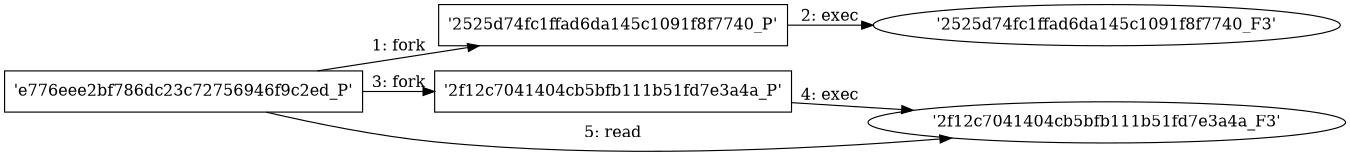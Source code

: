 digraph "D:\Learning\Paper\apt\基于CTI的攻击预警\Dataset\攻击图\ASGfromALLCTI\Vulnerability Spotlight Remote code execution vulnerabilities in Adobe Acrobat Reader.dot" {
rankdir="LR"
size="9"
fixedsize="false"
splines="true"
nodesep=0.3
ranksep=0
fontsize=10
overlap="scalexy"
engine= "neato"
	"'e776eee2bf786dc23c72756946f9c2ed_P'" [node_type=Process shape=box]
	"'2525d74fc1ffad6da145c1091f8f7740_P'" [node_type=Process shape=box]
	"'e776eee2bf786dc23c72756946f9c2ed_P'" -> "'2525d74fc1ffad6da145c1091f8f7740_P'" [label="1: fork"]
	"'2525d74fc1ffad6da145c1091f8f7740_P'" [node_type=Process shape=box]
	"'2525d74fc1ffad6da145c1091f8f7740_F3'" [node_type=File shape=ellipse]
	"'2525d74fc1ffad6da145c1091f8f7740_P'" -> "'2525d74fc1ffad6da145c1091f8f7740_F3'" [label="2: exec"]
	"'e776eee2bf786dc23c72756946f9c2ed_P'" [node_type=Process shape=box]
	"'2f12c7041404cb5bfb111b51fd7e3a4a_P'" [node_type=Process shape=box]
	"'e776eee2bf786dc23c72756946f9c2ed_P'" -> "'2f12c7041404cb5bfb111b51fd7e3a4a_P'" [label="3: fork"]
	"'2f12c7041404cb5bfb111b51fd7e3a4a_P'" [node_type=Process shape=box]
	"'2f12c7041404cb5bfb111b51fd7e3a4a_F3'" [node_type=File shape=ellipse]
	"'2f12c7041404cb5bfb111b51fd7e3a4a_P'" -> "'2f12c7041404cb5bfb111b51fd7e3a4a_F3'" [label="4: exec"]
	"'2f12c7041404cb5bfb111b51fd7e3a4a_F3'" [node_type=file shape=ellipse]
	"'e776eee2bf786dc23c72756946f9c2ed_P'" [node_type=Process shape=box]
	"'e776eee2bf786dc23c72756946f9c2ed_P'" -> "'2f12c7041404cb5bfb111b51fd7e3a4a_F3'" [label="5: read"]
}
